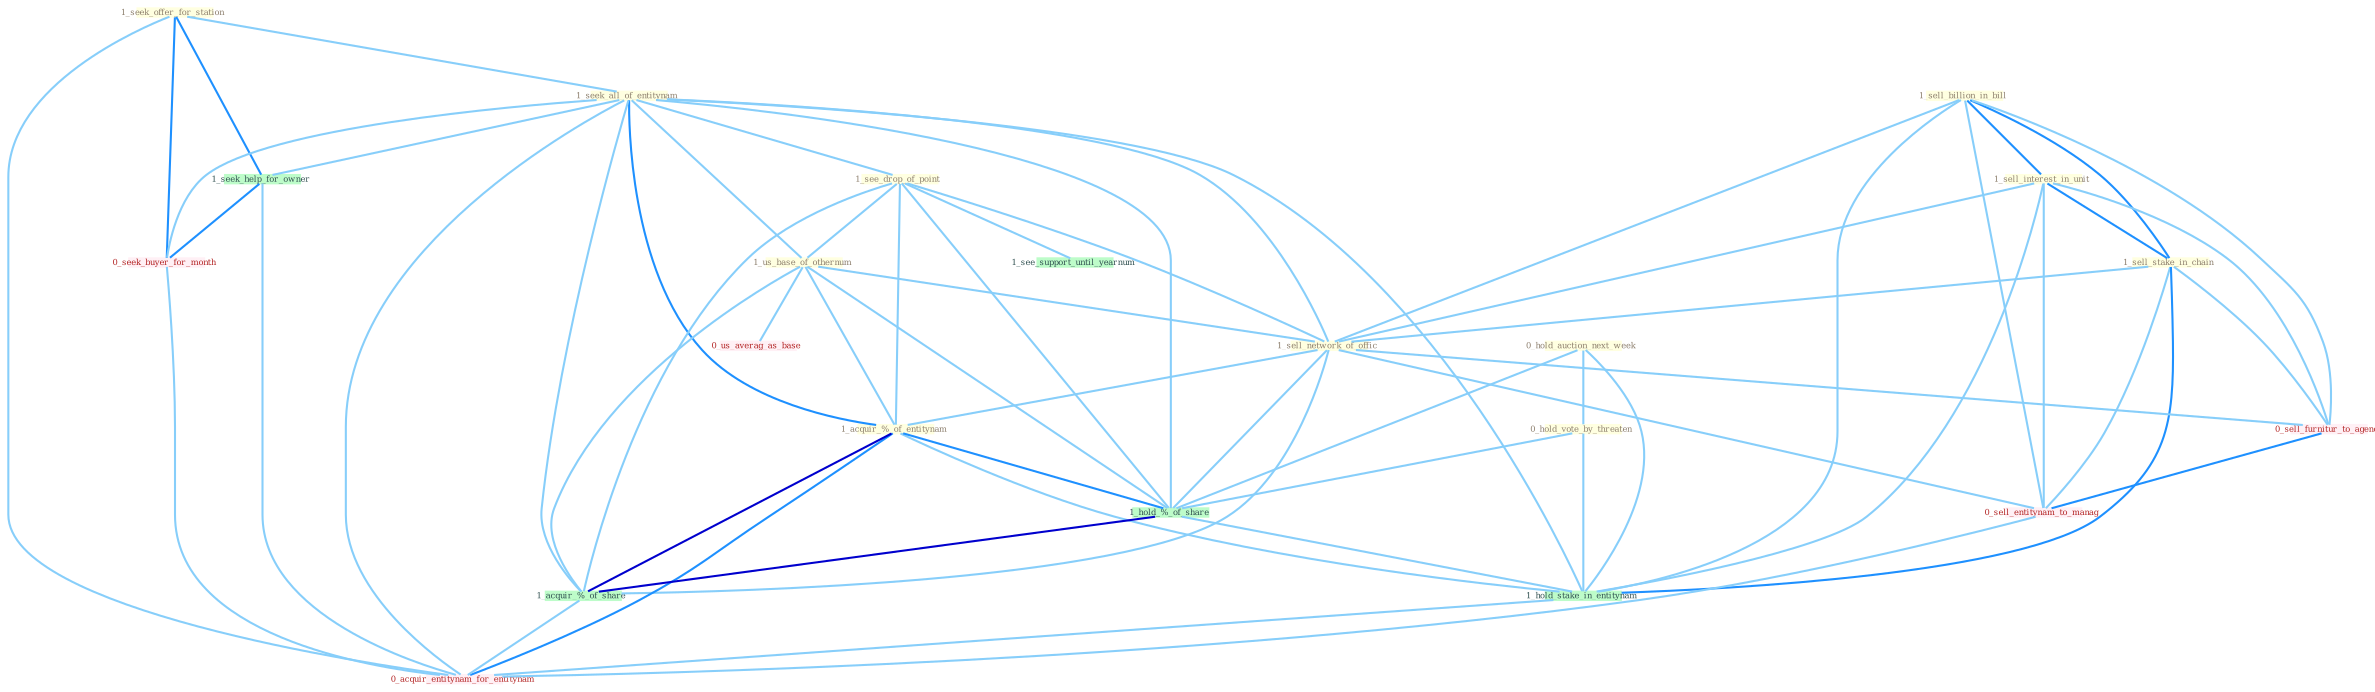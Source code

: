 Graph G{ 
    node
    [shape=polygon,style=filled,width=.5,height=.06,color="#BDFCC9",fixedsize=true,fontsize=4,
    fontcolor="#2f4f4f"];
    {node
    [color="#ffffe0", fontcolor="#8b7d6b"] "1_seek_offer_for_station " "1_sell_billion_in_bill " "1_seek_all_of_entitynam " "1_sell_interest_in_unit " "0_hold_auction_next_week " "1_see_drop_of_point " "0_hold_vote_by_threaten " "1_sell_stake_in_chain " "1_us_base_of_othernum " "1_sell_network_of_offic " "1_acquir_%_of_entitynam "}
{node [color="#fff0f5", fontcolor="#b22222"] "0_seek_buyer_for_month " "0_sell_furnitur_to_agenc " "0_us_averag_as_base " "0_sell_entitynam_to_manag " "0_acquir_entitynam_for_entitynam "}
edge [color="#B0E2FF"];

	"1_seek_offer_for_station " -- "1_seek_all_of_entitynam " [w="1", color="#87cefa" ];
	"1_seek_offer_for_station " -- "1_seek_help_for_owner " [w="2", color="#1e90ff" , len=0.8];
	"1_seek_offer_for_station " -- "0_seek_buyer_for_month " [w="2", color="#1e90ff" , len=0.8];
	"1_seek_offer_for_station " -- "0_acquir_entitynam_for_entitynam " [w="1", color="#87cefa" ];
	"1_sell_billion_in_bill " -- "1_sell_interest_in_unit " [w="2", color="#1e90ff" , len=0.8];
	"1_sell_billion_in_bill " -- "1_sell_stake_in_chain " [w="2", color="#1e90ff" , len=0.8];
	"1_sell_billion_in_bill " -- "1_sell_network_of_offic " [w="1", color="#87cefa" ];
	"1_sell_billion_in_bill " -- "1_hold_stake_in_entitynam " [w="1", color="#87cefa" ];
	"1_sell_billion_in_bill " -- "0_sell_furnitur_to_agenc " [w="1", color="#87cefa" ];
	"1_sell_billion_in_bill " -- "0_sell_entitynam_to_manag " [w="1", color="#87cefa" ];
	"1_seek_all_of_entitynam " -- "1_see_drop_of_point " [w="1", color="#87cefa" ];
	"1_seek_all_of_entitynam " -- "1_us_base_of_othernum " [w="1", color="#87cefa" ];
	"1_seek_all_of_entitynam " -- "1_sell_network_of_offic " [w="1", color="#87cefa" ];
	"1_seek_all_of_entitynam " -- "1_acquir_%_of_entitynam " [w="2", color="#1e90ff" , len=0.8];
	"1_seek_all_of_entitynam " -- "1_hold_%_of_share " [w="1", color="#87cefa" ];
	"1_seek_all_of_entitynam " -- "1_hold_stake_in_entitynam " [w="1", color="#87cefa" ];
	"1_seek_all_of_entitynam " -- "1_seek_help_for_owner " [w="1", color="#87cefa" ];
	"1_seek_all_of_entitynam " -- "0_seek_buyer_for_month " [w="1", color="#87cefa" ];
	"1_seek_all_of_entitynam " -- "1_acquir_%_of_share " [w="1", color="#87cefa" ];
	"1_seek_all_of_entitynam " -- "0_acquir_entitynam_for_entitynam " [w="1", color="#87cefa" ];
	"1_sell_interest_in_unit " -- "1_sell_stake_in_chain " [w="2", color="#1e90ff" , len=0.8];
	"1_sell_interest_in_unit " -- "1_sell_network_of_offic " [w="1", color="#87cefa" ];
	"1_sell_interest_in_unit " -- "1_hold_stake_in_entitynam " [w="1", color="#87cefa" ];
	"1_sell_interest_in_unit " -- "0_sell_furnitur_to_agenc " [w="1", color="#87cefa" ];
	"1_sell_interest_in_unit " -- "0_sell_entitynam_to_manag " [w="1", color="#87cefa" ];
	"0_hold_auction_next_week " -- "0_hold_vote_by_threaten " [w="1", color="#87cefa" ];
	"0_hold_auction_next_week " -- "1_hold_%_of_share " [w="1", color="#87cefa" ];
	"0_hold_auction_next_week " -- "1_hold_stake_in_entitynam " [w="1", color="#87cefa" ];
	"1_see_drop_of_point " -- "1_us_base_of_othernum " [w="1", color="#87cefa" ];
	"1_see_drop_of_point " -- "1_sell_network_of_offic " [w="1", color="#87cefa" ];
	"1_see_drop_of_point " -- "1_acquir_%_of_entitynam " [w="1", color="#87cefa" ];
	"1_see_drop_of_point " -- "1_hold_%_of_share " [w="1", color="#87cefa" ];
	"1_see_drop_of_point " -- "1_acquir_%_of_share " [w="1", color="#87cefa" ];
	"1_see_drop_of_point " -- "1_see_support_until_yearnum " [w="1", color="#87cefa" ];
	"0_hold_vote_by_threaten " -- "1_hold_%_of_share " [w="1", color="#87cefa" ];
	"0_hold_vote_by_threaten " -- "1_hold_stake_in_entitynam " [w="1", color="#87cefa" ];
	"1_sell_stake_in_chain " -- "1_sell_network_of_offic " [w="1", color="#87cefa" ];
	"1_sell_stake_in_chain " -- "1_hold_stake_in_entitynam " [w="2", color="#1e90ff" , len=0.8];
	"1_sell_stake_in_chain " -- "0_sell_furnitur_to_agenc " [w="1", color="#87cefa" ];
	"1_sell_stake_in_chain " -- "0_sell_entitynam_to_manag " [w="1", color="#87cefa" ];
	"1_us_base_of_othernum " -- "1_sell_network_of_offic " [w="1", color="#87cefa" ];
	"1_us_base_of_othernum " -- "1_acquir_%_of_entitynam " [w="1", color="#87cefa" ];
	"1_us_base_of_othernum " -- "1_hold_%_of_share " [w="1", color="#87cefa" ];
	"1_us_base_of_othernum " -- "1_acquir_%_of_share " [w="1", color="#87cefa" ];
	"1_us_base_of_othernum " -- "0_us_averag_as_base " [w="1", color="#87cefa" ];
	"1_sell_network_of_offic " -- "1_acquir_%_of_entitynam " [w="1", color="#87cefa" ];
	"1_sell_network_of_offic " -- "1_hold_%_of_share " [w="1", color="#87cefa" ];
	"1_sell_network_of_offic " -- "1_acquir_%_of_share " [w="1", color="#87cefa" ];
	"1_sell_network_of_offic " -- "0_sell_furnitur_to_agenc " [w="1", color="#87cefa" ];
	"1_sell_network_of_offic " -- "0_sell_entitynam_to_manag " [w="1", color="#87cefa" ];
	"1_acquir_%_of_entitynam " -- "1_hold_%_of_share " [w="2", color="#1e90ff" , len=0.8];
	"1_acquir_%_of_entitynam " -- "1_hold_stake_in_entitynam " [w="1", color="#87cefa" ];
	"1_acquir_%_of_entitynam " -- "1_acquir_%_of_share " [w="3", color="#0000cd" , len=0.6];
	"1_acquir_%_of_entitynam " -- "0_acquir_entitynam_for_entitynam " [w="2", color="#1e90ff" , len=0.8];
	"1_hold_%_of_share " -- "1_hold_stake_in_entitynam " [w="1", color="#87cefa" ];
	"1_hold_%_of_share " -- "1_acquir_%_of_share " [w="3", color="#0000cd" , len=0.6];
	"1_hold_stake_in_entitynam " -- "0_acquir_entitynam_for_entitynam " [w="1", color="#87cefa" ];
	"1_seek_help_for_owner " -- "0_seek_buyer_for_month " [w="2", color="#1e90ff" , len=0.8];
	"1_seek_help_for_owner " -- "0_acquir_entitynam_for_entitynam " [w="1", color="#87cefa" ];
	"0_seek_buyer_for_month " -- "0_acquir_entitynam_for_entitynam " [w="1", color="#87cefa" ];
	"1_acquir_%_of_share " -- "0_acquir_entitynam_for_entitynam " [w="1", color="#87cefa" ];
	"0_sell_furnitur_to_agenc " -- "0_sell_entitynam_to_manag " [w="2", color="#1e90ff" , len=0.8];
	"0_sell_entitynam_to_manag " -- "0_acquir_entitynam_for_entitynam " [w="1", color="#87cefa" ];
}